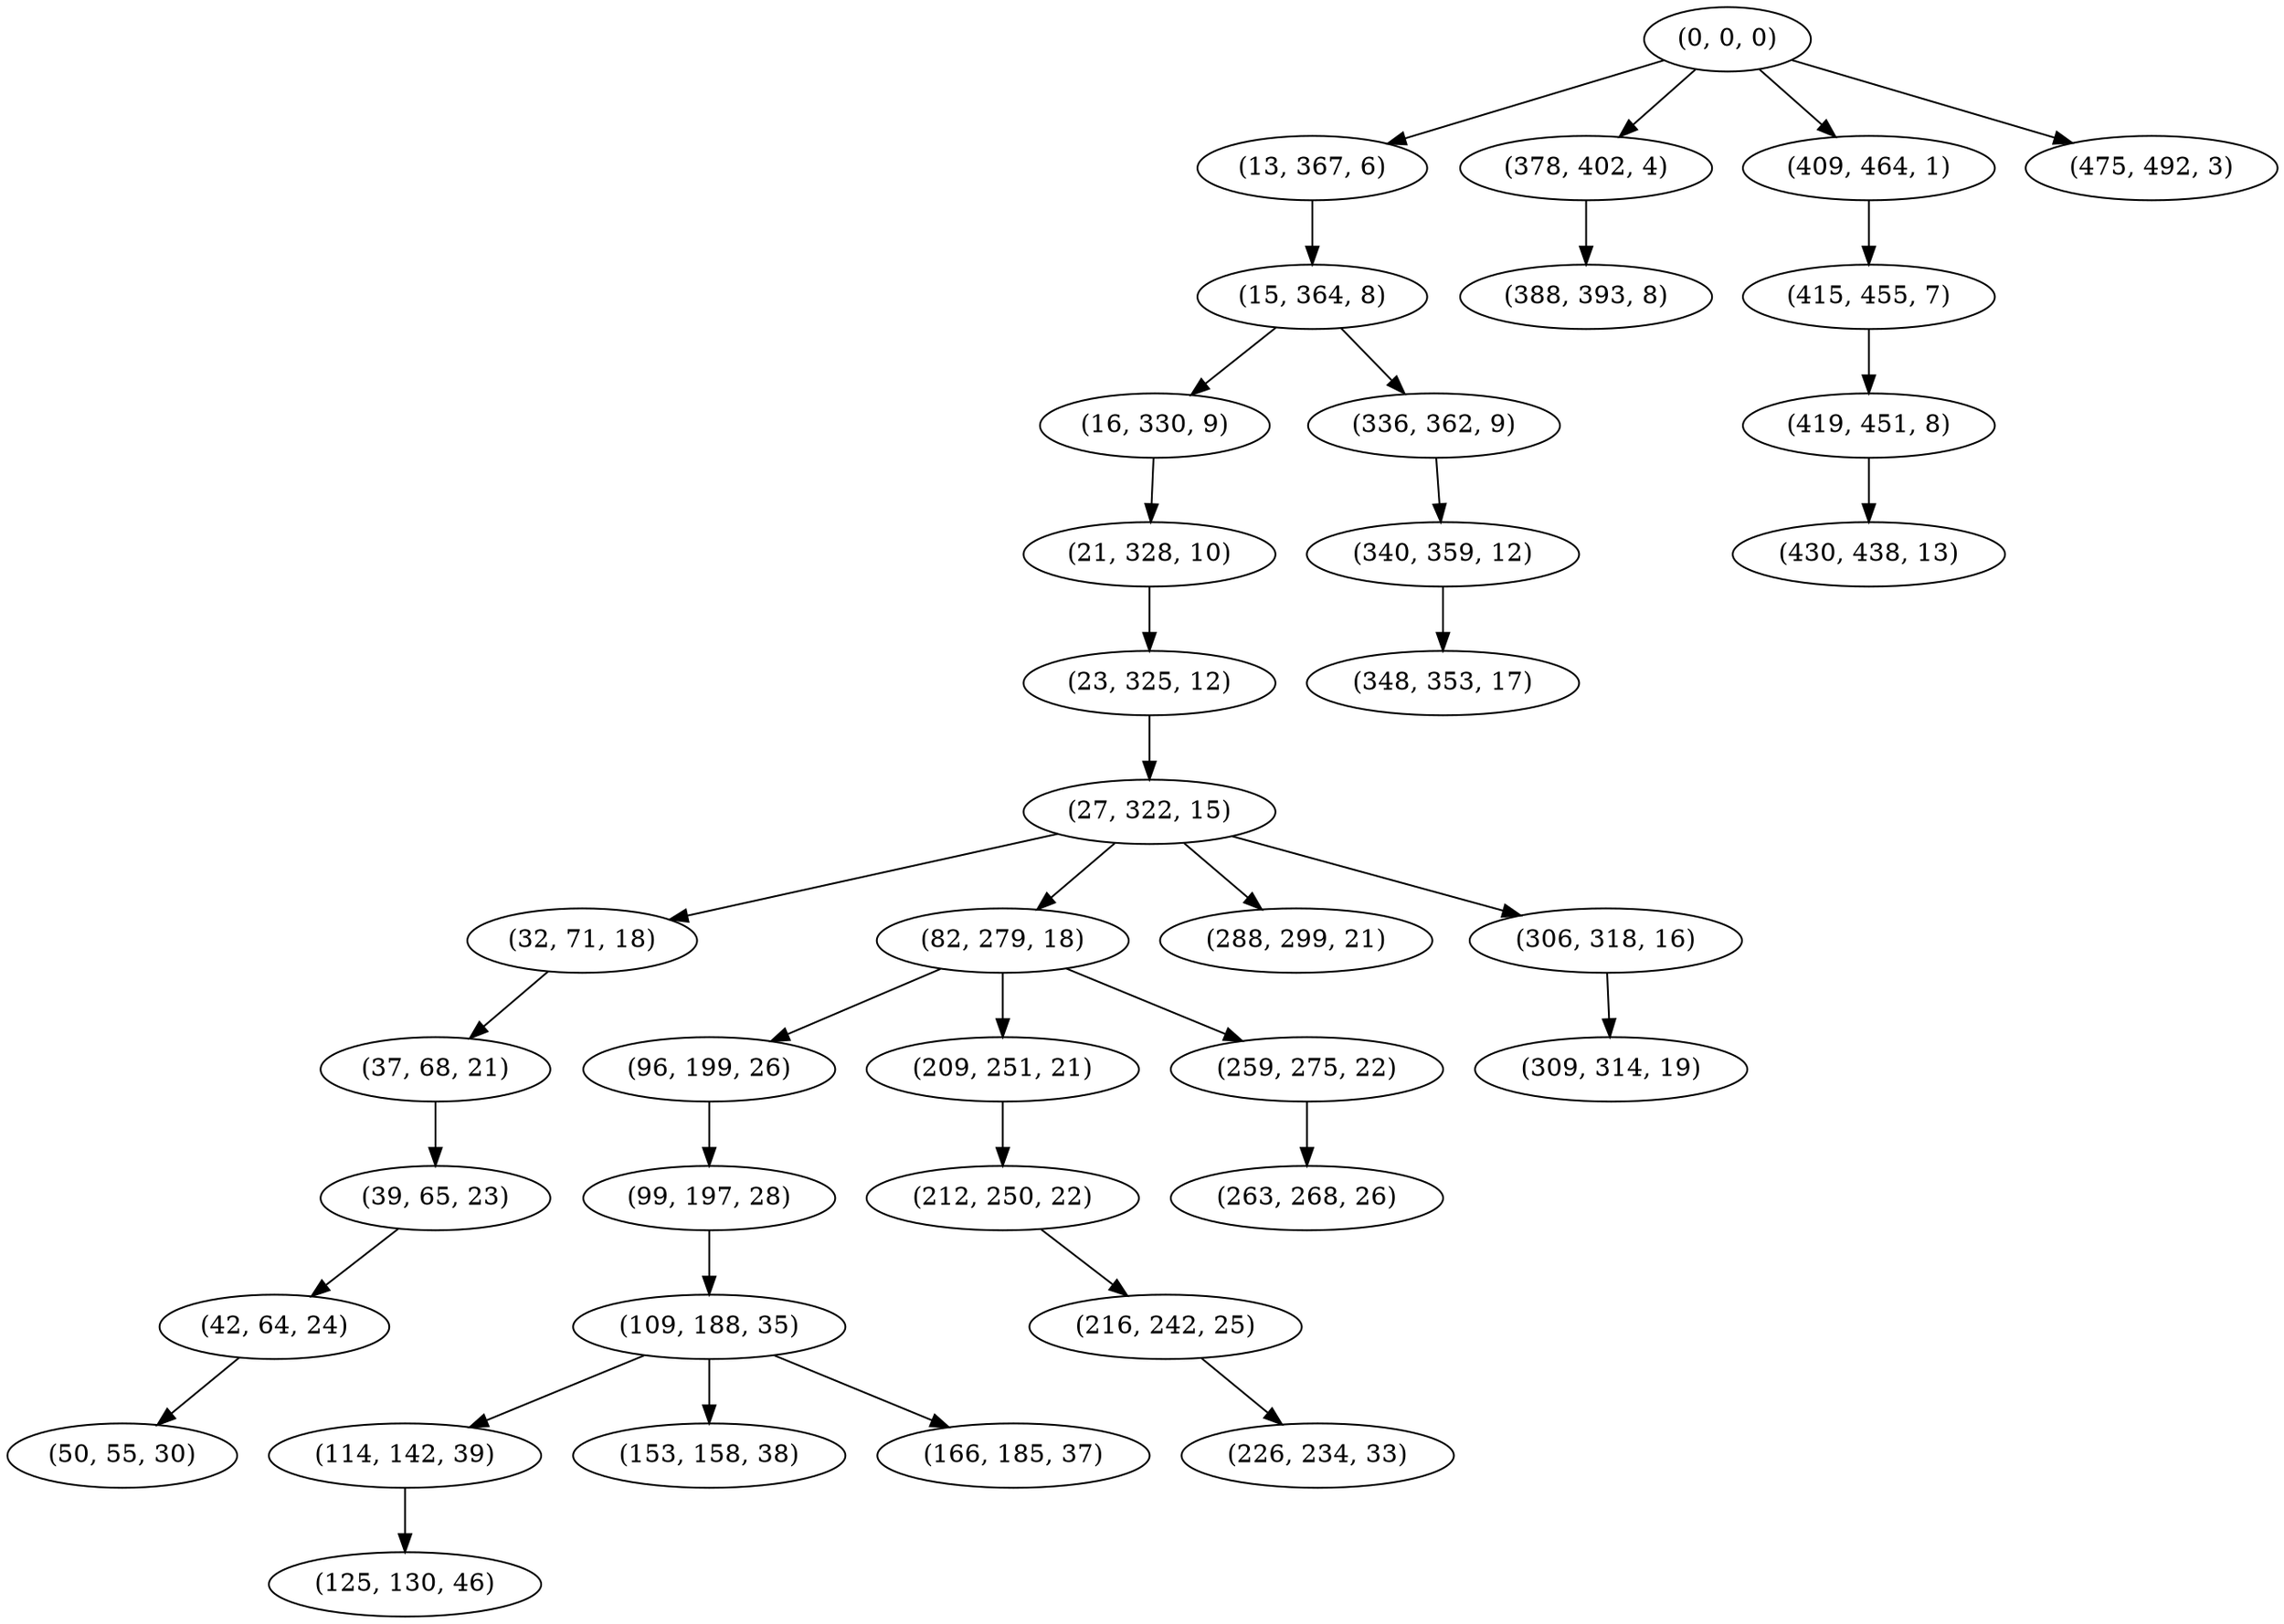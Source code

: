 digraph tree {
    "(0, 0, 0)";
    "(13, 367, 6)";
    "(15, 364, 8)";
    "(16, 330, 9)";
    "(21, 328, 10)";
    "(23, 325, 12)";
    "(27, 322, 15)";
    "(32, 71, 18)";
    "(37, 68, 21)";
    "(39, 65, 23)";
    "(42, 64, 24)";
    "(50, 55, 30)";
    "(82, 279, 18)";
    "(96, 199, 26)";
    "(99, 197, 28)";
    "(109, 188, 35)";
    "(114, 142, 39)";
    "(125, 130, 46)";
    "(153, 158, 38)";
    "(166, 185, 37)";
    "(209, 251, 21)";
    "(212, 250, 22)";
    "(216, 242, 25)";
    "(226, 234, 33)";
    "(259, 275, 22)";
    "(263, 268, 26)";
    "(288, 299, 21)";
    "(306, 318, 16)";
    "(309, 314, 19)";
    "(336, 362, 9)";
    "(340, 359, 12)";
    "(348, 353, 17)";
    "(378, 402, 4)";
    "(388, 393, 8)";
    "(409, 464, 1)";
    "(415, 455, 7)";
    "(419, 451, 8)";
    "(430, 438, 13)";
    "(475, 492, 3)";
    "(0, 0, 0)" -> "(13, 367, 6)";
    "(0, 0, 0)" -> "(378, 402, 4)";
    "(0, 0, 0)" -> "(409, 464, 1)";
    "(0, 0, 0)" -> "(475, 492, 3)";
    "(13, 367, 6)" -> "(15, 364, 8)";
    "(15, 364, 8)" -> "(16, 330, 9)";
    "(15, 364, 8)" -> "(336, 362, 9)";
    "(16, 330, 9)" -> "(21, 328, 10)";
    "(21, 328, 10)" -> "(23, 325, 12)";
    "(23, 325, 12)" -> "(27, 322, 15)";
    "(27, 322, 15)" -> "(32, 71, 18)";
    "(27, 322, 15)" -> "(82, 279, 18)";
    "(27, 322, 15)" -> "(288, 299, 21)";
    "(27, 322, 15)" -> "(306, 318, 16)";
    "(32, 71, 18)" -> "(37, 68, 21)";
    "(37, 68, 21)" -> "(39, 65, 23)";
    "(39, 65, 23)" -> "(42, 64, 24)";
    "(42, 64, 24)" -> "(50, 55, 30)";
    "(82, 279, 18)" -> "(96, 199, 26)";
    "(82, 279, 18)" -> "(209, 251, 21)";
    "(82, 279, 18)" -> "(259, 275, 22)";
    "(96, 199, 26)" -> "(99, 197, 28)";
    "(99, 197, 28)" -> "(109, 188, 35)";
    "(109, 188, 35)" -> "(114, 142, 39)";
    "(109, 188, 35)" -> "(153, 158, 38)";
    "(109, 188, 35)" -> "(166, 185, 37)";
    "(114, 142, 39)" -> "(125, 130, 46)";
    "(209, 251, 21)" -> "(212, 250, 22)";
    "(212, 250, 22)" -> "(216, 242, 25)";
    "(216, 242, 25)" -> "(226, 234, 33)";
    "(259, 275, 22)" -> "(263, 268, 26)";
    "(306, 318, 16)" -> "(309, 314, 19)";
    "(336, 362, 9)" -> "(340, 359, 12)";
    "(340, 359, 12)" -> "(348, 353, 17)";
    "(378, 402, 4)" -> "(388, 393, 8)";
    "(409, 464, 1)" -> "(415, 455, 7)";
    "(415, 455, 7)" -> "(419, 451, 8)";
    "(419, 451, 8)" -> "(430, 438, 13)";
}

